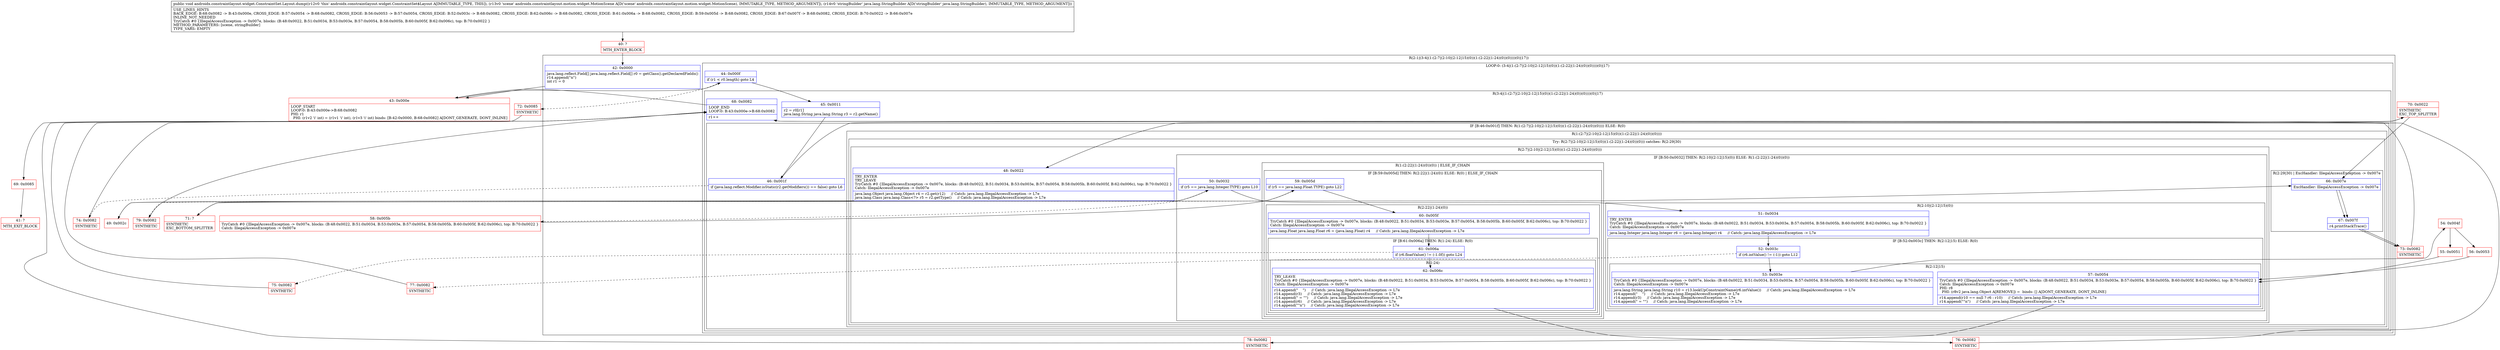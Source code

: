 digraph "CFG forandroidx.constraintlayout.widget.ConstraintSet.Layout.dump(Landroidx\/constraintlayout\/motion\/widget\/MotionScene;Ljava\/lang\/StringBuilder;)V" {
subgraph cluster_Region_1495183739 {
label = "R(2:1|(3:4|(1:(2:7|(2:10|(2:12|15)(0))(1:(2:22|(1:24)(0))(0))))(0)|17))";
node [shape=record,color=blue];
Node_42 [shape=record,label="{42\:\ 0x0000|java.lang.reflect.Field[] java.lang.reflect.Field[] r0 = getClass().getDeclaredFields()\lr14.append(\"n\")\lint r1 = 0\l\l}"];
subgraph cluster_LoopRegion_602852963 {
label = "LOOP:0: (3:4|(1:(2:7|(2:10|(2:12|15)(0))(1:(2:22|(1:24)(0))(0))))(0)|17)";
node [shape=record,color=blue];
Node_44 [shape=record,label="{44\:\ 0x000f|if (r1 \< r0.length) goto L4\l}"];
subgraph cluster_Region_2012464493 {
label = "R(3:4|(1:(2:7|(2:10|(2:12|15)(0))(1:(2:22|(1:24)(0))(0))))(0)|17)";
node [shape=record,color=blue];
Node_45 [shape=record,label="{45\:\ 0x0011|r2 = r0[r1]\ljava.lang.String java.lang.String r3 = r2.getName()\l}"];
subgraph cluster_IfRegion_1404165554 {
label = "IF [B:46:0x001f] THEN: R(1:(2:7|(2:10|(2:12|15)(0))(1:(2:22|(1:24)(0))(0)))) ELSE: R(0)";
node [shape=record,color=blue];
Node_46 [shape=record,label="{46\:\ 0x001f|if (java.lang.reflect.Modifier.isStatic(r2.getModifiers()) == false) goto L6\l}"];
subgraph cluster_Region_1472806526 {
label = "R(1:(2:7|(2:10|(2:12|15)(0))(1:(2:22|(1:24)(0))(0))))";
node [shape=record,color=blue];
subgraph cluster_TryCatchRegion_412638434 {
label = "Try: R(2:7|(2:10|(2:12|15)(0))(1:(2:22|(1:24)(0))(0))) catches: R(2:29|30)";
node [shape=record,color=blue];
subgraph cluster_Region_578747079 {
label = "R(2:7|(2:10|(2:12|15)(0))(1:(2:22|(1:24)(0))(0)))";
node [shape=record,color=blue];
Node_48 [shape=record,label="{48\:\ 0x0022|TRY_ENTER\lTRY_LEAVE\lTryCatch #0 \{IllegalAccessException \-\> 0x007e, blocks: (B:48:0x0022, B:51:0x0034, B:53:0x003e, B:57:0x0054, B:58:0x005b, B:60:0x005f, B:62:0x006c), top: B:70:0x0022 \}\lCatch: IllegalAccessException \-\> 0x007e\l|java.lang.Object java.lang.Object r4 = r2.get(r12)     \/\/ Catch: java.lang.IllegalAccessException \-\> L7e\ljava.lang.Class java.lang.Class\<?\> r5 = r2.getType()     \/\/ Catch: java.lang.IllegalAccessException \-\> L7e\l}"];
subgraph cluster_IfRegion_682521337 {
label = "IF [B:50:0x0032] THEN: R(2:10|(2:12|15)(0)) ELSE: R(1:(2:22|(1:24)(0))(0))";
node [shape=record,color=blue];
Node_50 [shape=record,label="{50\:\ 0x0032|if (r5 == java.lang.Integer.TYPE) goto L10\l}"];
subgraph cluster_Region_1263508296 {
label = "R(2:10|(2:12|15)(0))";
node [shape=record,color=blue];
Node_51 [shape=record,label="{51\:\ 0x0034|TRY_ENTER\lTryCatch #0 \{IllegalAccessException \-\> 0x007e, blocks: (B:48:0x0022, B:51:0x0034, B:53:0x003e, B:57:0x0054, B:58:0x005b, B:60:0x005f, B:62:0x006c), top: B:70:0x0022 \}\lCatch: IllegalAccessException \-\> 0x007e\l|java.lang.Integer java.lang.Integer r6 = (java.lang.Integer) r4     \/\/ Catch: java.lang.IllegalAccessException \-\> L7e\l}"];
subgraph cluster_IfRegion_358164530 {
label = "IF [B:52:0x003c] THEN: R(2:12|15) ELSE: R(0)";
node [shape=record,color=blue];
Node_52 [shape=record,label="{52\:\ 0x003c|if (r6.intValue() != (\-1)) goto L12\l}"];
subgraph cluster_Region_1536116983 {
label = "R(2:12|15)";
node [shape=record,color=blue];
Node_53 [shape=record,label="{53\:\ 0x003e|TryCatch #0 \{IllegalAccessException \-\> 0x007e, blocks: (B:48:0x0022, B:51:0x0034, B:53:0x003e, B:57:0x0054, B:58:0x005b, B:60:0x005f, B:62:0x006c), top: B:70:0x0022 \}\lCatch: IllegalAccessException \-\> 0x007e\l|java.lang.String java.lang.String r10 = r13.lookUpConstraintName(r6.intValue())     \/\/ Catch: java.lang.IllegalAccessException \-\> L7e\lr14.append(\"    \")     \/\/ Catch: java.lang.IllegalAccessException \-\> L7e\lr14.append(r3)     \/\/ Catch: java.lang.IllegalAccessException \-\> L7e\lr14.append(\" = \"\")     \/\/ Catch: java.lang.IllegalAccessException \-\> L7e\l}"];
Node_57 [shape=record,label="{57\:\ 0x0054|TryCatch #0 \{IllegalAccessException \-\> 0x007e, blocks: (B:48:0x0022, B:51:0x0034, B:53:0x003e, B:57:0x0054, B:58:0x005b, B:60:0x005f, B:62:0x006c), top: B:70:0x0022 \}\lCatch: IllegalAccessException \-\> 0x007e\lPHI: r8 \l  PHI: (r8v2 java.lang.Object A[REMOVE]) =  binds: [] A[DONT_GENERATE, DONT_INLINE]\l|r14.append(r10 == null ? r6 : r10)     \/\/ Catch: java.lang.IllegalAccessException \-\> L7e\lr14.append(\"\"n\")     \/\/ Catch: java.lang.IllegalAccessException \-\> L7e\l}"];
}
subgraph cluster_Region_1244501575 {
label = "R(0)";
node [shape=record,color=blue];
}
}
}
subgraph cluster_Region_388796157 {
label = "R(1:(2:22|(1:24)(0))(0)) | ELSE_IF_CHAIN\l";
node [shape=record,color=blue];
subgraph cluster_IfRegion_2102595049 {
label = "IF [B:59:0x005d] THEN: R(2:22|(1:24)(0)) ELSE: R(0) | ELSE_IF_CHAIN\l";
node [shape=record,color=blue];
Node_59 [shape=record,label="{59\:\ 0x005d|if (r5 == java.lang.Float.TYPE) goto L22\l}"];
subgraph cluster_Region_1789307430 {
label = "R(2:22|(1:24)(0))";
node [shape=record,color=blue];
Node_60 [shape=record,label="{60\:\ 0x005f|TryCatch #0 \{IllegalAccessException \-\> 0x007e, blocks: (B:48:0x0022, B:51:0x0034, B:53:0x003e, B:57:0x0054, B:58:0x005b, B:60:0x005f, B:62:0x006c), top: B:70:0x0022 \}\lCatch: IllegalAccessException \-\> 0x007e\l|java.lang.Float java.lang.Float r6 = (java.lang.Float) r4     \/\/ Catch: java.lang.IllegalAccessException \-\> L7e\l}"];
subgraph cluster_IfRegion_1257331920 {
label = "IF [B:61:0x006a] THEN: R(1:24) ELSE: R(0)";
node [shape=record,color=blue];
Node_61 [shape=record,label="{61\:\ 0x006a|if (r6.floatValue() != (\-1.0f)) goto L24\l}"];
subgraph cluster_Region_2000076692 {
label = "R(1:24)";
node [shape=record,color=blue];
Node_62 [shape=record,label="{62\:\ 0x006c|TRY_LEAVE\lTryCatch #0 \{IllegalAccessException \-\> 0x007e, blocks: (B:48:0x0022, B:51:0x0034, B:53:0x003e, B:57:0x0054, B:58:0x005b, B:60:0x005f, B:62:0x006c), top: B:70:0x0022 \}\lCatch: IllegalAccessException \-\> 0x007e\l|r14.append(\"    \")     \/\/ Catch: java.lang.IllegalAccessException \-\> L7e\lr14.append(r3)     \/\/ Catch: java.lang.IllegalAccessException \-\> L7e\lr14.append(\" = \"\")     \/\/ Catch: java.lang.IllegalAccessException \-\> L7e\lr14.append(r6)     \/\/ Catch: java.lang.IllegalAccessException \-\> L7e\lr14.append(\"\"n\")     \/\/ Catch: java.lang.IllegalAccessException \-\> L7e\l}"];
}
subgraph cluster_Region_159938728 {
label = "R(0)";
node [shape=record,color=blue];
}
}
}
subgraph cluster_Region_1403869751 {
label = "R(0)";
node [shape=record,color=blue];
}
}
}
}
}
subgraph cluster_Region_1964274091 {
label = "R(2:29|30) | ExcHandler: IllegalAccessException \-\> 0x007e\l";
node [shape=record,color=blue];
Node_66 [shape=record,label="{66\:\ 0x007e|ExcHandler: IllegalAccessException \-\> 0x007e\l}"];
Node_67 [shape=record,label="{67\:\ 0x007f|r4.printStackTrace()\l}"];
}
}
}
subgraph cluster_Region_104616594 {
label = "R(0)";
node [shape=record,color=blue];
}
}
Node_68 [shape=record,label="{68\:\ 0x0082|LOOP_END\lLOOP:0: B:43:0x000e\-\>B:68:0x0082\l|r1++\l}"];
}
}
}
subgraph cluster_Region_1964274091 {
label = "R(2:29|30) | ExcHandler: IllegalAccessException \-\> 0x007e\l";
node [shape=record,color=blue];
Node_66 [shape=record,label="{66\:\ 0x007e|ExcHandler: IllegalAccessException \-\> 0x007e\l}"];
Node_67 [shape=record,label="{67\:\ 0x007f|r4.printStackTrace()\l}"];
}
Node_40 [shape=record,color=red,label="{40\:\ ?|MTH_ENTER_BLOCK\l}"];
Node_43 [shape=record,color=red,label="{43\:\ 0x000e|LOOP_START\lLOOP:0: B:43:0x000e\-\>B:68:0x0082\lPHI: r1 \l  PHI: (r1v2 'i' int) = (r1v1 'i' int), (r1v3 'i' int) binds: [B:42:0x0000, B:68:0x0082] A[DONT_GENERATE, DONT_INLINE]\l}"];
Node_70 [shape=record,color=red,label="{70\:\ 0x0022|SYNTHETIC\lEXC_TOP_SPLITTER\l}"];
Node_49 [shape=record,color=red,label="{49\:\ 0x002c}"];
Node_54 [shape=record,color=red,label="{54\:\ 0x004f}"];
Node_55 [shape=record,color=red,label="{55\:\ 0x0051}"];
Node_78 [shape=record,color=red,label="{78\:\ 0x0082|SYNTHETIC\l}"];
Node_56 [shape=record,color=red,label="{56\:\ 0x0053}"];
Node_77 [shape=record,color=red,label="{77\:\ 0x0082|SYNTHETIC\l}"];
Node_58 [shape=record,color=red,label="{58\:\ 0x005b|TryCatch #0 \{IllegalAccessException \-\> 0x007e, blocks: (B:48:0x0022, B:51:0x0034, B:53:0x003e, B:57:0x0054, B:58:0x005b, B:60:0x005f, B:62:0x006c), top: B:70:0x0022 \}\lCatch: IllegalAccessException \-\> 0x007e\l}"];
Node_76 [shape=record,color=red,label="{76\:\ 0x0082|SYNTHETIC\l}"];
Node_75 [shape=record,color=red,label="{75\:\ 0x0082|SYNTHETIC\l}"];
Node_79 [shape=record,color=red,label="{79\:\ 0x0082|SYNTHETIC\l}"];
Node_71 [shape=record,color=red,label="{71\:\ ?|SYNTHETIC\lEXC_BOTTOM_SPLITTER\l}"];
Node_73 [shape=record,color=red,label="{73\:\ 0x0082|SYNTHETIC\l}"];
Node_74 [shape=record,color=red,label="{74\:\ 0x0082|SYNTHETIC\l}"];
Node_72 [shape=record,color=red,label="{72\:\ 0x0085|SYNTHETIC\l}"];
Node_69 [shape=record,color=red,label="{69\:\ 0x0085}"];
Node_41 [shape=record,color=red,label="{41\:\ ?|MTH_EXIT_BLOCK\l}"];
MethodNode[shape=record,label="{public void androidx.constraintlayout.widget.ConstraintSet.Layout.dump((r12v0 'this' androidx.constraintlayout.widget.ConstraintSet$Layout A[IMMUTABLE_TYPE, THIS]), (r13v0 'scene' androidx.constraintlayout.motion.widget.MotionScene A[D('scene' androidx.constraintlayout.motion.widget.MotionScene), IMMUTABLE_TYPE, METHOD_ARGUMENT]), (r14v0 'stringBuilder' java.lang.StringBuilder A[D('stringBuilder' java.lang.StringBuilder), IMMUTABLE_TYPE, METHOD_ARGUMENT]))  | USE_LINES_HINTS\lBACK_EDGE: B:68:0x0082 \-\> B:43:0x000e, CROSS_EDGE: B:57:0x0054 \-\> B:68:0x0082, CROSS_EDGE: B:56:0x0053 \-\> B:57:0x0054, CROSS_EDGE: B:52:0x003c \-\> B:68:0x0082, CROSS_EDGE: B:62:0x006c \-\> B:68:0x0082, CROSS_EDGE: B:61:0x006a \-\> B:68:0x0082, CROSS_EDGE: B:59:0x005d \-\> B:68:0x0082, CROSS_EDGE: B:67:0x007f \-\> B:68:0x0082, CROSS_EDGE: B:70:0x0022 \-\> B:66:0x007e\lINLINE_NOT_NEEDED\lTryCatch #0 \{IllegalAccessException \-\> 0x007e, blocks: (B:48:0x0022, B:51:0x0034, B:53:0x003e, B:57:0x0054, B:58:0x005b, B:60:0x005f, B:62:0x006c), top: B:70:0x0022 \}\lMETHOD_PARAMETERS: [scene, stringBuilder]\lTYPE_VARS: EMPTY\l}"];
MethodNode -> Node_40;Node_42 -> Node_43;
Node_44 -> Node_45;
Node_44 -> Node_72[style=dashed];
Node_45 -> Node_46;
Node_46 -> Node_70;
Node_46 -> Node_74[style=dashed];
Node_48 -> Node_49;
Node_48 -> Node_71;
Node_50 -> Node_51;
Node_50 -> Node_58[style=dashed];
Node_51 -> Node_52;
Node_52 -> Node_53;
Node_52 -> Node_77[style=dashed];
Node_53 -> Node_54;
Node_57 -> Node_78;
Node_59 -> Node_60;
Node_59 -> Node_79[style=dashed];
Node_60 -> Node_61;
Node_61 -> Node_62;
Node_61 -> Node_75[style=dashed];
Node_62 -> Node_76;
Node_66 -> Node_67;
Node_67 -> Node_73;
Node_68 -> Node_43;
Node_66 -> Node_67;
Node_67 -> Node_73;
Node_40 -> Node_42;
Node_43 -> Node_44;
Node_70 -> Node_48;
Node_70 -> Node_66;
Node_49 -> Node_50;
Node_54 -> Node_55;
Node_54 -> Node_56;
Node_55 -> Node_57;
Node_78 -> Node_68;
Node_56 -> Node_57;
Node_77 -> Node_68;
Node_58 -> Node_59;
Node_76 -> Node_68;
Node_75 -> Node_68;
Node_79 -> Node_68;
Node_71 -> Node_66;
Node_73 -> Node_68;
Node_74 -> Node_68;
Node_72 -> Node_69;
Node_69 -> Node_41;
}

